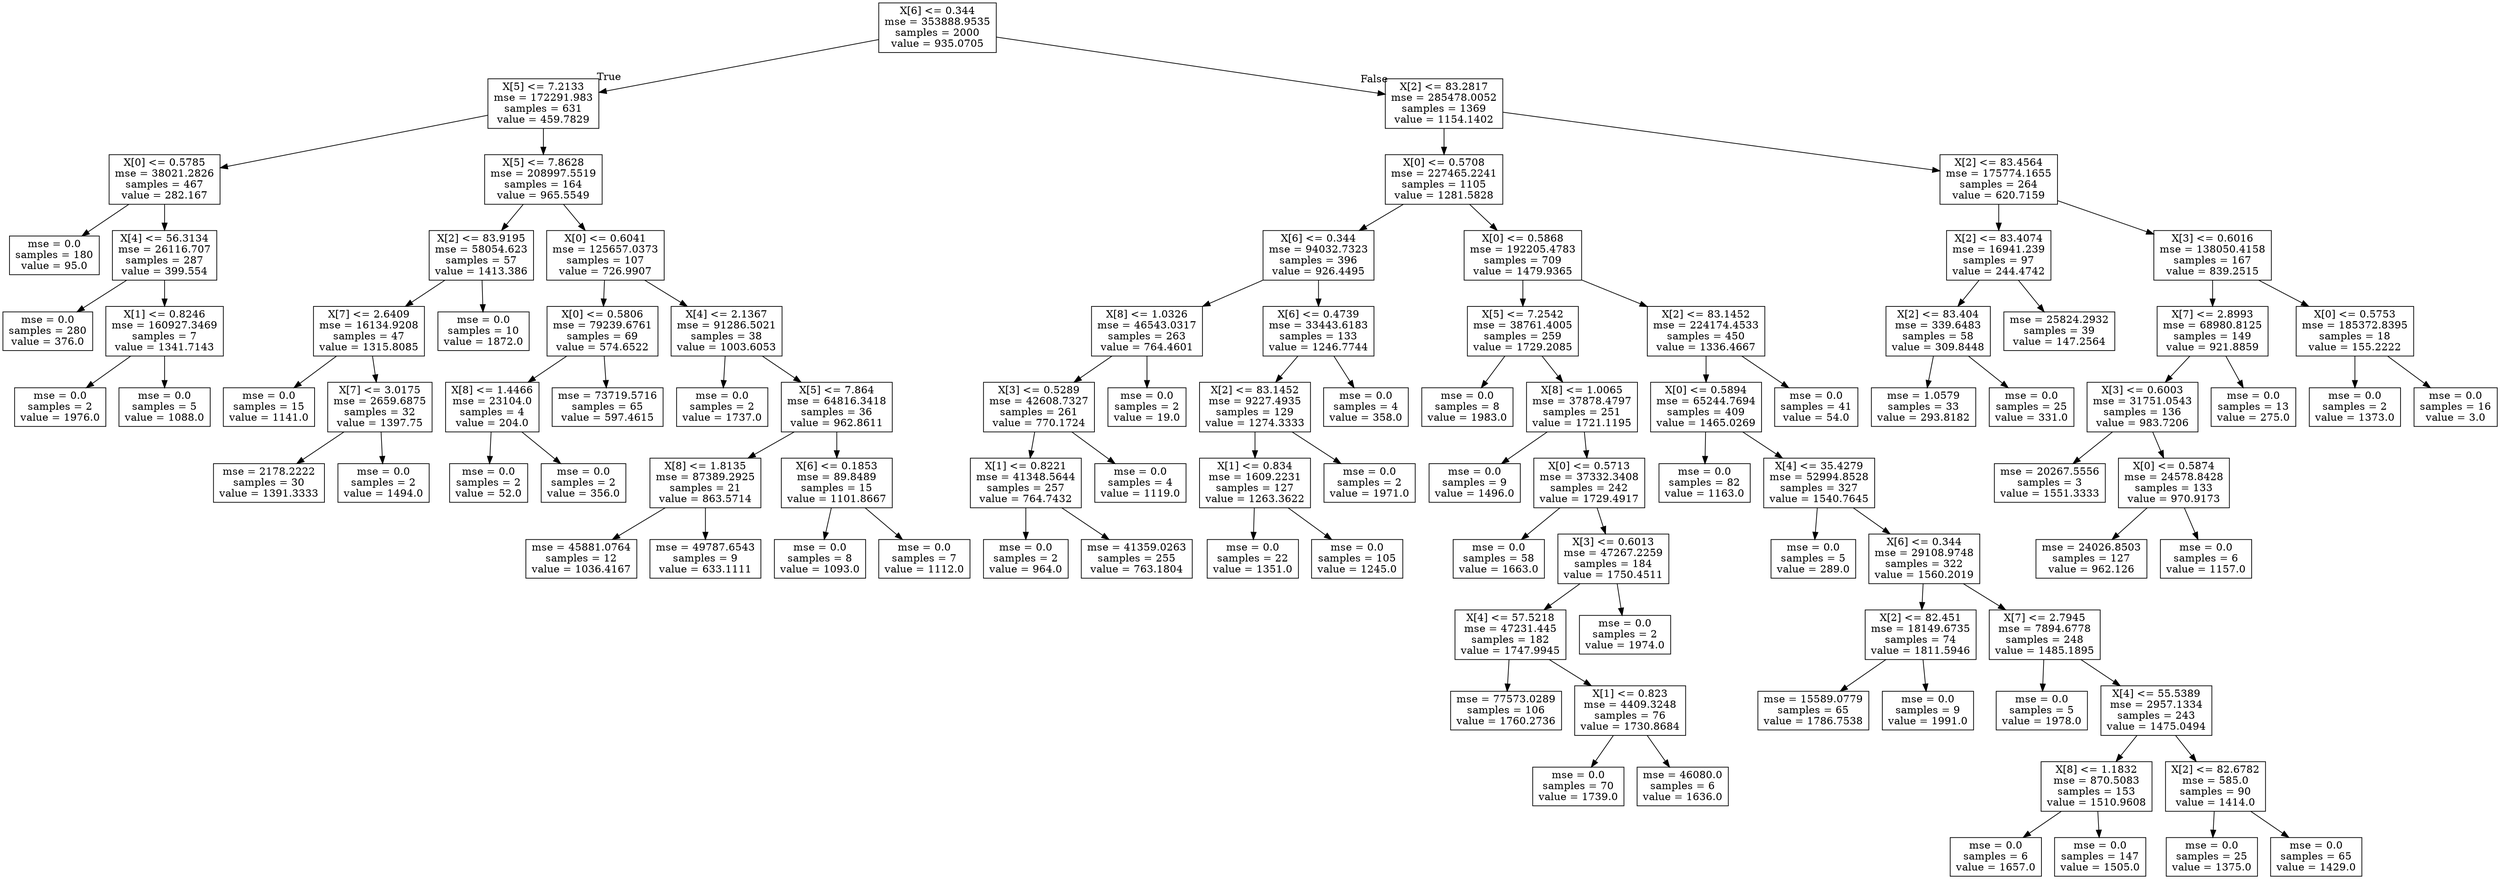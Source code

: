 digraph Tree {
node [shape=box] ;
0 [label="X[6] <= 0.344\nmse = 353888.9535\nsamples = 2000\nvalue = 935.0705"] ;
1 [label="X[5] <= 7.2133\nmse = 172291.983\nsamples = 631\nvalue = 459.7829"] ;
0 -> 1 [labeldistance=2.5, labelangle=45, headlabel="True"] ;
2 [label="X[0] <= 0.5785\nmse = 38021.2826\nsamples = 467\nvalue = 282.167"] ;
1 -> 2 ;
3 [label="mse = 0.0\nsamples = 180\nvalue = 95.0"] ;
2 -> 3 ;
4 [label="X[4] <= 56.3134\nmse = 26116.707\nsamples = 287\nvalue = 399.554"] ;
2 -> 4 ;
5 [label="mse = 0.0\nsamples = 280\nvalue = 376.0"] ;
4 -> 5 ;
6 [label="X[1] <= 0.8246\nmse = 160927.3469\nsamples = 7\nvalue = 1341.7143"] ;
4 -> 6 ;
7 [label="mse = 0.0\nsamples = 2\nvalue = 1976.0"] ;
6 -> 7 ;
8 [label="mse = 0.0\nsamples = 5\nvalue = 1088.0"] ;
6 -> 8 ;
9 [label="X[5] <= 7.8628\nmse = 208997.5519\nsamples = 164\nvalue = 965.5549"] ;
1 -> 9 ;
10 [label="X[2] <= 83.9195\nmse = 58054.623\nsamples = 57\nvalue = 1413.386"] ;
9 -> 10 ;
11 [label="X[7] <= 2.6409\nmse = 16134.9208\nsamples = 47\nvalue = 1315.8085"] ;
10 -> 11 ;
12 [label="mse = 0.0\nsamples = 15\nvalue = 1141.0"] ;
11 -> 12 ;
13 [label="X[7] <= 3.0175\nmse = 2659.6875\nsamples = 32\nvalue = 1397.75"] ;
11 -> 13 ;
14 [label="mse = 2178.2222\nsamples = 30\nvalue = 1391.3333"] ;
13 -> 14 ;
15 [label="mse = 0.0\nsamples = 2\nvalue = 1494.0"] ;
13 -> 15 ;
16 [label="mse = 0.0\nsamples = 10\nvalue = 1872.0"] ;
10 -> 16 ;
17 [label="X[0] <= 0.6041\nmse = 125657.0373\nsamples = 107\nvalue = 726.9907"] ;
9 -> 17 ;
18 [label="X[0] <= 0.5806\nmse = 79239.6761\nsamples = 69\nvalue = 574.6522"] ;
17 -> 18 ;
19 [label="X[8] <= 1.4466\nmse = 23104.0\nsamples = 4\nvalue = 204.0"] ;
18 -> 19 ;
20 [label="mse = 0.0\nsamples = 2\nvalue = 52.0"] ;
19 -> 20 ;
21 [label="mse = 0.0\nsamples = 2\nvalue = 356.0"] ;
19 -> 21 ;
22 [label="mse = 73719.5716\nsamples = 65\nvalue = 597.4615"] ;
18 -> 22 ;
23 [label="X[4] <= 2.1367\nmse = 91286.5021\nsamples = 38\nvalue = 1003.6053"] ;
17 -> 23 ;
24 [label="mse = 0.0\nsamples = 2\nvalue = 1737.0"] ;
23 -> 24 ;
25 [label="X[5] <= 7.864\nmse = 64816.3418\nsamples = 36\nvalue = 962.8611"] ;
23 -> 25 ;
26 [label="X[8] <= 1.8135\nmse = 87389.2925\nsamples = 21\nvalue = 863.5714"] ;
25 -> 26 ;
27 [label="mse = 45881.0764\nsamples = 12\nvalue = 1036.4167"] ;
26 -> 27 ;
28 [label="mse = 49787.6543\nsamples = 9\nvalue = 633.1111"] ;
26 -> 28 ;
29 [label="X[6] <= 0.1853\nmse = 89.8489\nsamples = 15\nvalue = 1101.8667"] ;
25 -> 29 ;
30 [label="mse = 0.0\nsamples = 8\nvalue = 1093.0"] ;
29 -> 30 ;
31 [label="mse = 0.0\nsamples = 7\nvalue = 1112.0"] ;
29 -> 31 ;
32 [label="X[2] <= 83.2817\nmse = 285478.0052\nsamples = 1369\nvalue = 1154.1402"] ;
0 -> 32 [labeldistance=2.5, labelangle=-45, headlabel="False"] ;
33 [label="X[0] <= 0.5708\nmse = 227465.2241\nsamples = 1105\nvalue = 1281.5828"] ;
32 -> 33 ;
34 [label="X[6] <= 0.344\nmse = 94032.7323\nsamples = 396\nvalue = 926.4495"] ;
33 -> 34 ;
35 [label="X[8] <= 1.0326\nmse = 46543.0317\nsamples = 263\nvalue = 764.4601"] ;
34 -> 35 ;
36 [label="X[3] <= 0.5289\nmse = 42608.7327\nsamples = 261\nvalue = 770.1724"] ;
35 -> 36 ;
37 [label="X[1] <= 0.8221\nmse = 41348.5644\nsamples = 257\nvalue = 764.7432"] ;
36 -> 37 ;
38 [label="mse = 0.0\nsamples = 2\nvalue = 964.0"] ;
37 -> 38 ;
39 [label="mse = 41359.0263\nsamples = 255\nvalue = 763.1804"] ;
37 -> 39 ;
40 [label="mse = 0.0\nsamples = 4\nvalue = 1119.0"] ;
36 -> 40 ;
41 [label="mse = 0.0\nsamples = 2\nvalue = 19.0"] ;
35 -> 41 ;
42 [label="X[6] <= 0.4739\nmse = 33443.6183\nsamples = 133\nvalue = 1246.7744"] ;
34 -> 42 ;
43 [label="X[2] <= 83.1452\nmse = 9227.4935\nsamples = 129\nvalue = 1274.3333"] ;
42 -> 43 ;
44 [label="X[1] <= 0.834\nmse = 1609.2231\nsamples = 127\nvalue = 1263.3622"] ;
43 -> 44 ;
45 [label="mse = 0.0\nsamples = 22\nvalue = 1351.0"] ;
44 -> 45 ;
46 [label="mse = 0.0\nsamples = 105\nvalue = 1245.0"] ;
44 -> 46 ;
47 [label="mse = 0.0\nsamples = 2\nvalue = 1971.0"] ;
43 -> 47 ;
48 [label="mse = 0.0\nsamples = 4\nvalue = 358.0"] ;
42 -> 48 ;
49 [label="X[0] <= 0.5868\nmse = 192205.4783\nsamples = 709\nvalue = 1479.9365"] ;
33 -> 49 ;
50 [label="X[5] <= 7.2542\nmse = 38761.4005\nsamples = 259\nvalue = 1729.2085"] ;
49 -> 50 ;
51 [label="mse = 0.0\nsamples = 8\nvalue = 1983.0"] ;
50 -> 51 ;
52 [label="X[8] <= 1.0065\nmse = 37878.4797\nsamples = 251\nvalue = 1721.1195"] ;
50 -> 52 ;
53 [label="mse = 0.0\nsamples = 9\nvalue = 1496.0"] ;
52 -> 53 ;
54 [label="X[0] <= 0.5713\nmse = 37332.3408\nsamples = 242\nvalue = 1729.4917"] ;
52 -> 54 ;
55 [label="mse = 0.0\nsamples = 58\nvalue = 1663.0"] ;
54 -> 55 ;
56 [label="X[3] <= 0.6013\nmse = 47267.2259\nsamples = 184\nvalue = 1750.4511"] ;
54 -> 56 ;
57 [label="X[4] <= 57.5218\nmse = 47231.445\nsamples = 182\nvalue = 1747.9945"] ;
56 -> 57 ;
58 [label="mse = 77573.0289\nsamples = 106\nvalue = 1760.2736"] ;
57 -> 58 ;
59 [label="X[1] <= 0.823\nmse = 4409.3248\nsamples = 76\nvalue = 1730.8684"] ;
57 -> 59 ;
60 [label="mse = 0.0\nsamples = 70\nvalue = 1739.0"] ;
59 -> 60 ;
61 [label="mse = 46080.0\nsamples = 6\nvalue = 1636.0"] ;
59 -> 61 ;
62 [label="mse = 0.0\nsamples = 2\nvalue = 1974.0"] ;
56 -> 62 ;
63 [label="X[2] <= 83.1452\nmse = 224174.4533\nsamples = 450\nvalue = 1336.4667"] ;
49 -> 63 ;
64 [label="X[0] <= 0.5894\nmse = 65244.7694\nsamples = 409\nvalue = 1465.0269"] ;
63 -> 64 ;
65 [label="mse = 0.0\nsamples = 82\nvalue = 1163.0"] ;
64 -> 65 ;
66 [label="X[4] <= 35.4279\nmse = 52994.8528\nsamples = 327\nvalue = 1540.7645"] ;
64 -> 66 ;
67 [label="mse = 0.0\nsamples = 5\nvalue = 289.0"] ;
66 -> 67 ;
68 [label="X[6] <= 0.344\nmse = 29108.9748\nsamples = 322\nvalue = 1560.2019"] ;
66 -> 68 ;
69 [label="X[2] <= 82.451\nmse = 18149.6735\nsamples = 74\nvalue = 1811.5946"] ;
68 -> 69 ;
70 [label="mse = 15589.0779\nsamples = 65\nvalue = 1786.7538"] ;
69 -> 70 ;
71 [label="mse = 0.0\nsamples = 9\nvalue = 1991.0"] ;
69 -> 71 ;
72 [label="X[7] <= 2.7945\nmse = 7894.6778\nsamples = 248\nvalue = 1485.1895"] ;
68 -> 72 ;
73 [label="mse = 0.0\nsamples = 5\nvalue = 1978.0"] ;
72 -> 73 ;
74 [label="X[4] <= 55.5389\nmse = 2957.1334\nsamples = 243\nvalue = 1475.0494"] ;
72 -> 74 ;
75 [label="X[8] <= 1.1832\nmse = 870.5083\nsamples = 153\nvalue = 1510.9608"] ;
74 -> 75 ;
76 [label="mse = 0.0\nsamples = 6\nvalue = 1657.0"] ;
75 -> 76 ;
77 [label="mse = 0.0\nsamples = 147\nvalue = 1505.0"] ;
75 -> 77 ;
78 [label="X[2] <= 82.6782\nmse = 585.0\nsamples = 90\nvalue = 1414.0"] ;
74 -> 78 ;
79 [label="mse = 0.0\nsamples = 25\nvalue = 1375.0"] ;
78 -> 79 ;
80 [label="mse = 0.0\nsamples = 65\nvalue = 1429.0"] ;
78 -> 80 ;
81 [label="mse = 0.0\nsamples = 41\nvalue = 54.0"] ;
63 -> 81 ;
82 [label="X[2] <= 83.4564\nmse = 175774.1655\nsamples = 264\nvalue = 620.7159"] ;
32 -> 82 ;
83 [label="X[2] <= 83.4074\nmse = 16941.239\nsamples = 97\nvalue = 244.4742"] ;
82 -> 83 ;
84 [label="X[2] <= 83.404\nmse = 339.6483\nsamples = 58\nvalue = 309.8448"] ;
83 -> 84 ;
85 [label="mse = 1.0579\nsamples = 33\nvalue = 293.8182"] ;
84 -> 85 ;
86 [label="mse = 0.0\nsamples = 25\nvalue = 331.0"] ;
84 -> 86 ;
87 [label="mse = 25824.2932\nsamples = 39\nvalue = 147.2564"] ;
83 -> 87 ;
88 [label="X[3] <= 0.6016\nmse = 138050.4158\nsamples = 167\nvalue = 839.2515"] ;
82 -> 88 ;
89 [label="X[7] <= 2.8993\nmse = 68980.8125\nsamples = 149\nvalue = 921.8859"] ;
88 -> 89 ;
90 [label="X[3] <= 0.6003\nmse = 31751.0543\nsamples = 136\nvalue = 983.7206"] ;
89 -> 90 ;
91 [label="mse = 20267.5556\nsamples = 3\nvalue = 1551.3333"] ;
90 -> 91 ;
92 [label="X[0] <= 0.5874\nmse = 24578.8428\nsamples = 133\nvalue = 970.9173"] ;
90 -> 92 ;
93 [label="mse = 24026.8503\nsamples = 127\nvalue = 962.126"] ;
92 -> 93 ;
94 [label="mse = 0.0\nsamples = 6\nvalue = 1157.0"] ;
92 -> 94 ;
95 [label="mse = 0.0\nsamples = 13\nvalue = 275.0"] ;
89 -> 95 ;
96 [label="X[0] <= 0.5753\nmse = 185372.8395\nsamples = 18\nvalue = 155.2222"] ;
88 -> 96 ;
97 [label="mse = 0.0\nsamples = 2\nvalue = 1373.0"] ;
96 -> 97 ;
98 [label="mse = 0.0\nsamples = 16\nvalue = 3.0"] ;
96 -> 98 ;
}